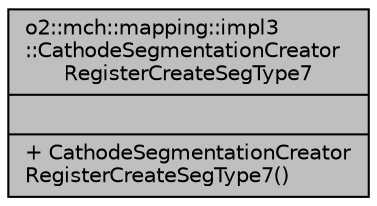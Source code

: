 digraph "o2::mch::mapping::impl3::CathodeSegmentationCreatorRegisterCreateSegType7"
{
 // INTERACTIVE_SVG=YES
  bgcolor="transparent";
  edge [fontname="Helvetica",fontsize="10",labelfontname="Helvetica",labelfontsize="10"];
  node [fontname="Helvetica",fontsize="10",shape=record];
  Node1 [label="{o2::mch::mapping::impl3\l::CathodeSegmentationCreator\lRegisterCreateSegType7\n||+ CathodeSegmentationCreator\lRegisterCreateSegType7()\l}",height=0.2,width=0.4,color="black", fillcolor="grey75", style="filled" fontcolor="black"];
}
